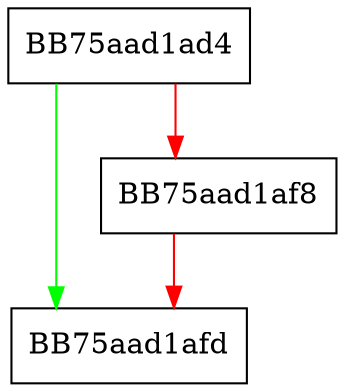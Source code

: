 digraph FilterItanium_GetBits {
  node [shape="box"];
  graph [splines=ortho];
  BB75aad1ad4 -> BB75aad1afd [color="green"];
  BB75aad1ad4 -> BB75aad1af8 [color="red"];
  BB75aad1af8 -> BB75aad1afd [color="red"];
}